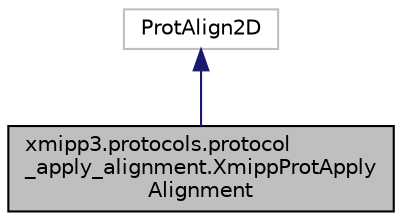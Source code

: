 digraph "xmipp3.protocols.protocol_apply_alignment.XmippProtApplyAlignment"
{
  edge [fontname="Helvetica",fontsize="10",labelfontname="Helvetica",labelfontsize="10"];
  node [fontname="Helvetica",fontsize="10",shape=record];
  Node0 [label="xmipp3.protocols.protocol\l_apply_alignment.XmippProtApply\lAlignment",height=0.2,width=0.4,color="black", fillcolor="grey75", style="filled", fontcolor="black"];
  Node1 -> Node0 [dir="back",color="midnightblue",fontsize="10",style="solid",fontname="Helvetica"];
  Node1 [label="ProtAlign2D",height=0.2,width=0.4,color="grey75", fillcolor="white", style="filled"];
}

